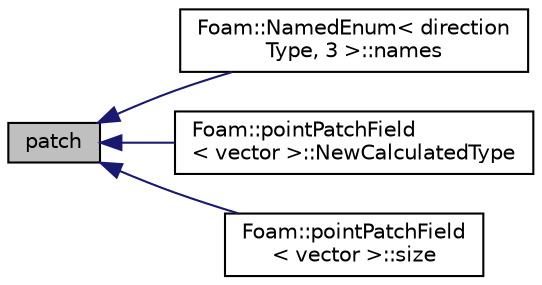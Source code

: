 digraph "patch"
{
  bgcolor="transparent";
  edge [fontname="Helvetica",fontsize="10",labelfontname="Helvetica",labelfontsize="10"];
  node [fontname="Helvetica",fontsize="10",shape=record];
  rankdir="LR";
  Node46 [label="patch",height=0.2,width=0.4,color="black", fillcolor="grey75", style="filled", fontcolor="black"];
  Node46 -> Node47 [dir="back",color="midnightblue",fontsize="10",style="solid",fontname="Helvetica"];
  Node47 [label="Foam::NamedEnum\< direction\lType, 3 \>::names",height=0.2,width=0.4,color="black",URL="$a27113.html#a7350da3a0edd92cd11e6c479c9967dc8"];
  Node46 -> Node48 [dir="back",color="midnightblue",fontsize="10",style="solid",fontname="Helvetica"];
  Node48 [label="Foam::pointPatchField\l\< vector \>::NewCalculatedType",height=0.2,width=0.4,color="black",URL="$a23773.html#ad64aba0b0ce04528087f0956a9370070"];
  Node46 -> Node49 [dir="back",color="midnightblue",fontsize="10",style="solid",fontname="Helvetica"];
  Node49 [label="Foam::pointPatchField\l\< vector \>::size",height=0.2,width=0.4,color="black",URL="$a23773.html#a9facbf0a118d395c89884e45a5ca4e4b",tooltip="Return size. "];
}
